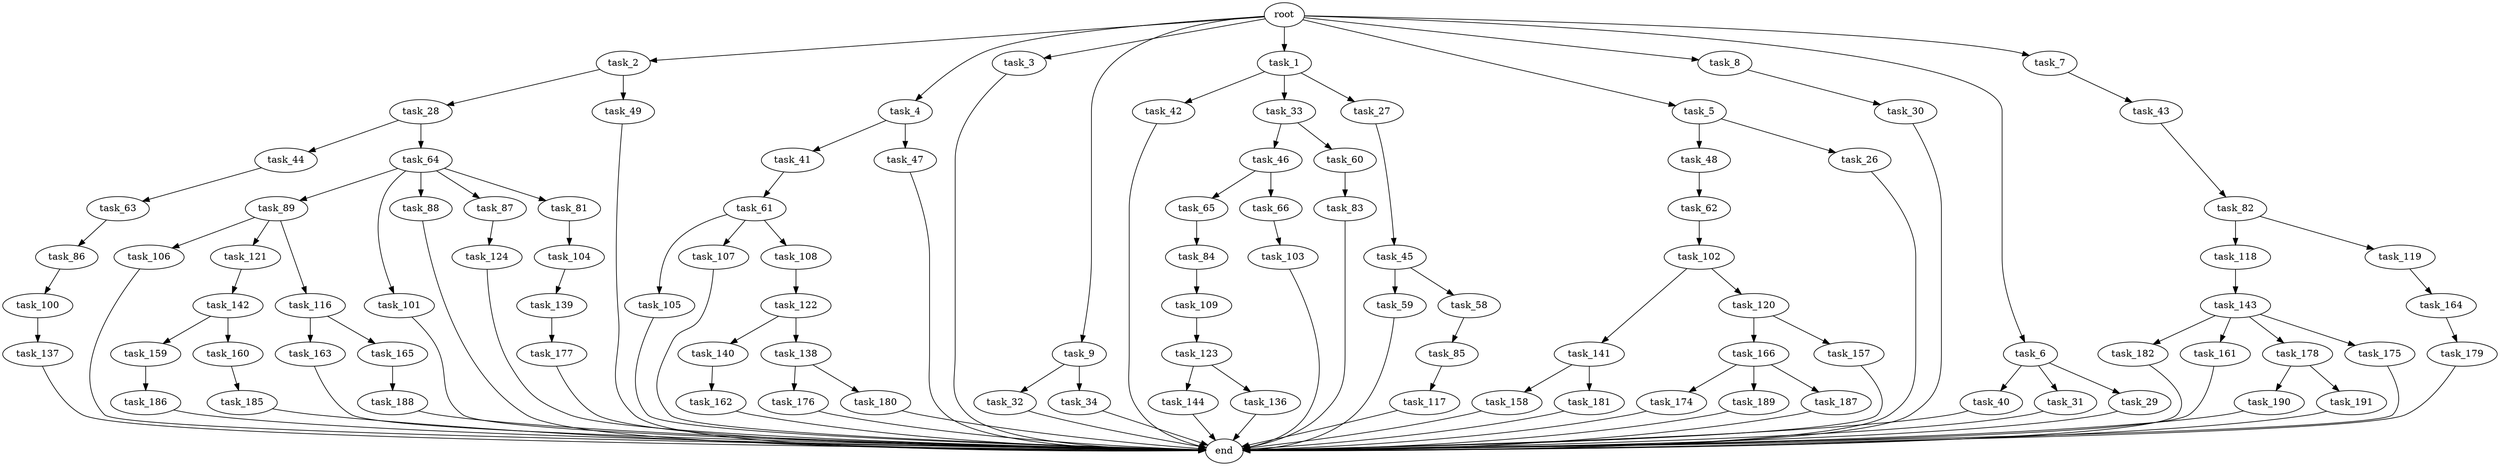 digraph G {
  task_40 [size="1391569403.904000"];
  task_102 [size="154618822.656000"];
  task_65 [size="154618822.656000"];
  root [size="0.000000"];
  task_176 [size="1099511627.776000"];
  task_118 [size="154618822.656000"];
  task_162 [size="429496729.600000"];
  task_158 [size="841813590.016000"];
  task_105 [size="1391569403.904000"];
  task_182 [size="1391569403.904000"];
  task_166 [size="618475290.624000"];
  task_45 [size="68719476.736000"];
  task_163 [size="618475290.624000"];
  task_144 [size="618475290.624000"];
  task_46 [size="429496729.600000"];
  task_179 [size="154618822.656000"];
  task_164 [size="1717986918.400000"];
  task_82 [size="1391569403.904000"];
  task_139 [size="274877906.944000"];
  task_28 [size="1099511627.776000"];
  task_49 [size="1099511627.776000"];
  task_62 [size="274877906.944000"];
  task_136 [size="618475290.624000"];
  task_181 [size="841813590.016000"];
  task_106 [size="1099511627.776000"];
  task_121 [size="1099511627.776000"];
  task_116 [size="1099511627.776000"];
  task_140 [size="1717986918.400000"];
  task_190 [size="618475290.624000"];
  task_122 [size="274877906.944000"];
  task_159 [size="1717986918.400000"];
  task_2 [size="2.048000"];
  task_185 [size="274877906.944000"];
  task_42 [size="1717986918.400000"];
  task_186 [size="68719476.736000"];
  task_30 [size="618475290.624000"];
  task_31 [size="1391569403.904000"];
  task_177 [size="841813590.016000"];
  task_160 [size="1717986918.400000"];
  task_104 [size="154618822.656000"];
  task_33 [size="1717986918.400000"];
  task_41 [size="68719476.736000"];
  task_4 [size="2.048000"];
  task_109 [size="1391569403.904000"];
  task_48 [size="154618822.656000"];
  task_27 [size="1717986918.400000"];
  task_141 [size="429496729.600000"];
  task_85 [size="841813590.016000"];
  task_100 [size="1717986918.400000"];
  task_138 [size="1717986918.400000"];
  task_119 [size="154618822.656000"];
  task_157 [size="618475290.624000"];
  task_89 [size="841813590.016000"];
  task_120 [size="429496729.600000"];
  task_3 [size="2.048000"];
  task_9 [size="2.048000"];
  task_32 [size="618475290.624000"];
  task_143 [size="154618822.656000"];
  task_34 [size="618475290.624000"];
  task_174 [size="429496729.600000"];
  task_161 [size="1391569403.904000"];
  task_59 [size="1391569403.904000"];
  task_189 [size="429496729.600000"];
  task_101 [size="841813590.016000"];
  task_1 [size="2.048000"];
  task_107 [size="1391569403.904000"];
  task_26 [size="154618822.656000"];
  task_60 [size="429496729.600000"];
  task_44 [size="154618822.656000"];
  task_5 [size="2.048000"];
  task_108 [size="1391569403.904000"];
  task_88 [size="841813590.016000"];
  end [size="0.000000"];
  task_8 [size="2.048000"];
  task_87 [size="841813590.016000"];
  task_64 [size="154618822.656000"];
  task_83 [size="429496729.600000"];
  task_63 [size="1717986918.400000"];
  task_84 [size="68719476.736000"];
  task_142 [size="274877906.944000"];
  task_29 [size="1391569403.904000"];
  task_43 [size="68719476.736000"];
  task_178 [size="1391569403.904000"];
  task_117 [size="1717986918.400000"];
  task_187 [size="429496729.600000"];
  task_47 [size="68719476.736000"];
  task_123 [size="841813590.016000"];
  task_180 [size="1099511627.776000"];
  task_6 [size="2.048000"];
  task_7 [size="2.048000"];
  task_191 [size="618475290.624000"];
  task_61 [size="1391569403.904000"];
  task_175 [size="1391569403.904000"];
  task_188 [size="618475290.624000"];
  task_81 [size="841813590.016000"];
  task_165 [size="618475290.624000"];
  task_86 [size="274877906.944000"];
  task_124 [size="841813590.016000"];
  task_137 [size="618475290.624000"];
  task_58 [size="1391569403.904000"];
  task_66 [size="154618822.656000"];
  task_103 [size="841813590.016000"];

  task_40 -> end [size="1.000000"];
  task_102 -> task_120 [size="209715200.000000"];
  task_102 -> task_141 [size="209715200.000000"];
  task_65 -> task_84 [size="33554432.000000"];
  root -> task_2 [size="1.000000"];
  root -> task_6 [size="1.000000"];
  root -> task_4 [size="1.000000"];
  root -> task_5 [size="1.000000"];
  root -> task_3 [size="1.000000"];
  root -> task_9 [size="1.000000"];
  root -> task_8 [size="1.000000"];
  root -> task_7 [size="1.000000"];
  root -> task_1 [size="1.000000"];
  task_176 -> end [size="1.000000"];
  task_118 -> task_143 [size="75497472.000000"];
  task_162 -> end [size="1.000000"];
  task_158 -> end [size="1.000000"];
  task_105 -> end [size="1.000000"];
  task_182 -> end [size="1.000000"];
  task_166 -> task_189 [size="209715200.000000"];
  task_166 -> task_174 [size="209715200.000000"];
  task_166 -> task_187 [size="209715200.000000"];
  task_45 -> task_59 [size="679477248.000000"];
  task_45 -> task_58 [size="679477248.000000"];
  task_163 -> end [size="1.000000"];
  task_144 -> end [size="1.000000"];
  task_46 -> task_65 [size="75497472.000000"];
  task_46 -> task_66 [size="75497472.000000"];
  task_179 -> end [size="1.000000"];
  task_164 -> task_179 [size="75497472.000000"];
  task_82 -> task_118 [size="75497472.000000"];
  task_82 -> task_119 [size="75497472.000000"];
  task_139 -> task_177 [size="411041792.000000"];
  task_28 -> task_44 [size="75497472.000000"];
  task_28 -> task_64 [size="75497472.000000"];
  task_49 -> end [size="1.000000"];
  task_62 -> task_102 [size="75497472.000000"];
  task_136 -> end [size="1.000000"];
  task_181 -> end [size="1.000000"];
  task_106 -> end [size="1.000000"];
  task_121 -> task_142 [size="134217728.000000"];
  task_116 -> task_165 [size="301989888.000000"];
  task_116 -> task_163 [size="301989888.000000"];
  task_140 -> task_162 [size="209715200.000000"];
  task_190 -> end [size="1.000000"];
  task_122 -> task_138 [size="838860800.000000"];
  task_122 -> task_140 [size="838860800.000000"];
  task_159 -> task_186 [size="33554432.000000"];
  task_2 -> task_28 [size="536870912.000000"];
  task_2 -> task_49 [size="536870912.000000"];
  task_185 -> end [size="1.000000"];
  task_42 -> end [size="1.000000"];
  task_186 -> end [size="1.000000"];
  task_30 -> end [size="1.000000"];
  task_31 -> end [size="1.000000"];
  task_177 -> end [size="1.000000"];
  task_160 -> task_185 [size="134217728.000000"];
  task_104 -> task_139 [size="134217728.000000"];
  task_33 -> task_60 [size="209715200.000000"];
  task_33 -> task_46 [size="209715200.000000"];
  task_41 -> task_61 [size="679477248.000000"];
  task_4 -> task_41 [size="33554432.000000"];
  task_4 -> task_47 [size="33554432.000000"];
  task_109 -> task_123 [size="411041792.000000"];
  task_48 -> task_62 [size="134217728.000000"];
  task_27 -> task_45 [size="33554432.000000"];
  task_141 -> task_158 [size="411041792.000000"];
  task_141 -> task_181 [size="411041792.000000"];
  task_85 -> task_117 [size="838860800.000000"];
  task_100 -> task_137 [size="301989888.000000"];
  task_138 -> task_180 [size="536870912.000000"];
  task_138 -> task_176 [size="536870912.000000"];
  task_119 -> task_164 [size="838860800.000000"];
  task_157 -> end [size="1.000000"];
  task_89 -> task_116 [size="536870912.000000"];
  task_89 -> task_106 [size="536870912.000000"];
  task_89 -> task_121 [size="536870912.000000"];
  task_120 -> task_157 [size="301989888.000000"];
  task_120 -> task_166 [size="301989888.000000"];
  task_3 -> end [size="1.000000"];
  task_9 -> task_34 [size="301989888.000000"];
  task_9 -> task_32 [size="301989888.000000"];
  task_32 -> end [size="1.000000"];
  task_143 -> task_161 [size="679477248.000000"];
  task_143 -> task_175 [size="679477248.000000"];
  task_143 -> task_178 [size="679477248.000000"];
  task_143 -> task_182 [size="679477248.000000"];
  task_34 -> end [size="1.000000"];
  task_174 -> end [size="1.000000"];
  task_161 -> end [size="1.000000"];
  task_59 -> end [size="1.000000"];
  task_189 -> end [size="1.000000"];
  task_101 -> end [size="1.000000"];
  task_1 -> task_42 [size="838860800.000000"];
  task_1 -> task_33 [size="838860800.000000"];
  task_1 -> task_27 [size="838860800.000000"];
  task_107 -> end [size="1.000000"];
  task_26 -> end [size="1.000000"];
  task_60 -> task_83 [size="209715200.000000"];
  task_44 -> task_63 [size="838860800.000000"];
  task_5 -> task_48 [size="75497472.000000"];
  task_5 -> task_26 [size="75497472.000000"];
  task_108 -> task_122 [size="134217728.000000"];
  task_88 -> end [size="1.000000"];
  task_8 -> task_30 [size="301989888.000000"];
  task_87 -> task_124 [size="411041792.000000"];
  task_64 -> task_88 [size="411041792.000000"];
  task_64 -> task_101 [size="411041792.000000"];
  task_64 -> task_81 [size="411041792.000000"];
  task_64 -> task_87 [size="411041792.000000"];
  task_64 -> task_89 [size="411041792.000000"];
  task_83 -> end [size="1.000000"];
  task_63 -> task_86 [size="134217728.000000"];
  task_84 -> task_109 [size="679477248.000000"];
  task_142 -> task_160 [size="838860800.000000"];
  task_142 -> task_159 [size="838860800.000000"];
  task_29 -> end [size="1.000000"];
  task_43 -> task_82 [size="679477248.000000"];
  task_178 -> task_190 [size="301989888.000000"];
  task_178 -> task_191 [size="301989888.000000"];
  task_117 -> end [size="1.000000"];
  task_187 -> end [size="1.000000"];
  task_47 -> end [size="1.000000"];
  task_123 -> task_136 [size="301989888.000000"];
  task_123 -> task_144 [size="301989888.000000"];
  task_180 -> end [size="1.000000"];
  task_6 -> task_29 [size="679477248.000000"];
  task_6 -> task_40 [size="679477248.000000"];
  task_6 -> task_31 [size="679477248.000000"];
  task_7 -> task_43 [size="33554432.000000"];
  task_191 -> end [size="1.000000"];
  task_61 -> task_107 [size="679477248.000000"];
  task_61 -> task_105 [size="679477248.000000"];
  task_61 -> task_108 [size="679477248.000000"];
  task_175 -> end [size="1.000000"];
  task_188 -> end [size="1.000000"];
  task_81 -> task_104 [size="75497472.000000"];
  task_165 -> task_188 [size="301989888.000000"];
  task_86 -> task_100 [size="838860800.000000"];
  task_124 -> end [size="1.000000"];
  task_137 -> end [size="1.000000"];
  task_58 -> task_85 [size="411041792.000000"];
  task_66 -> task_103 [size="411041792.000000"];
  task_103 -> end [size="1.000000"];
}
